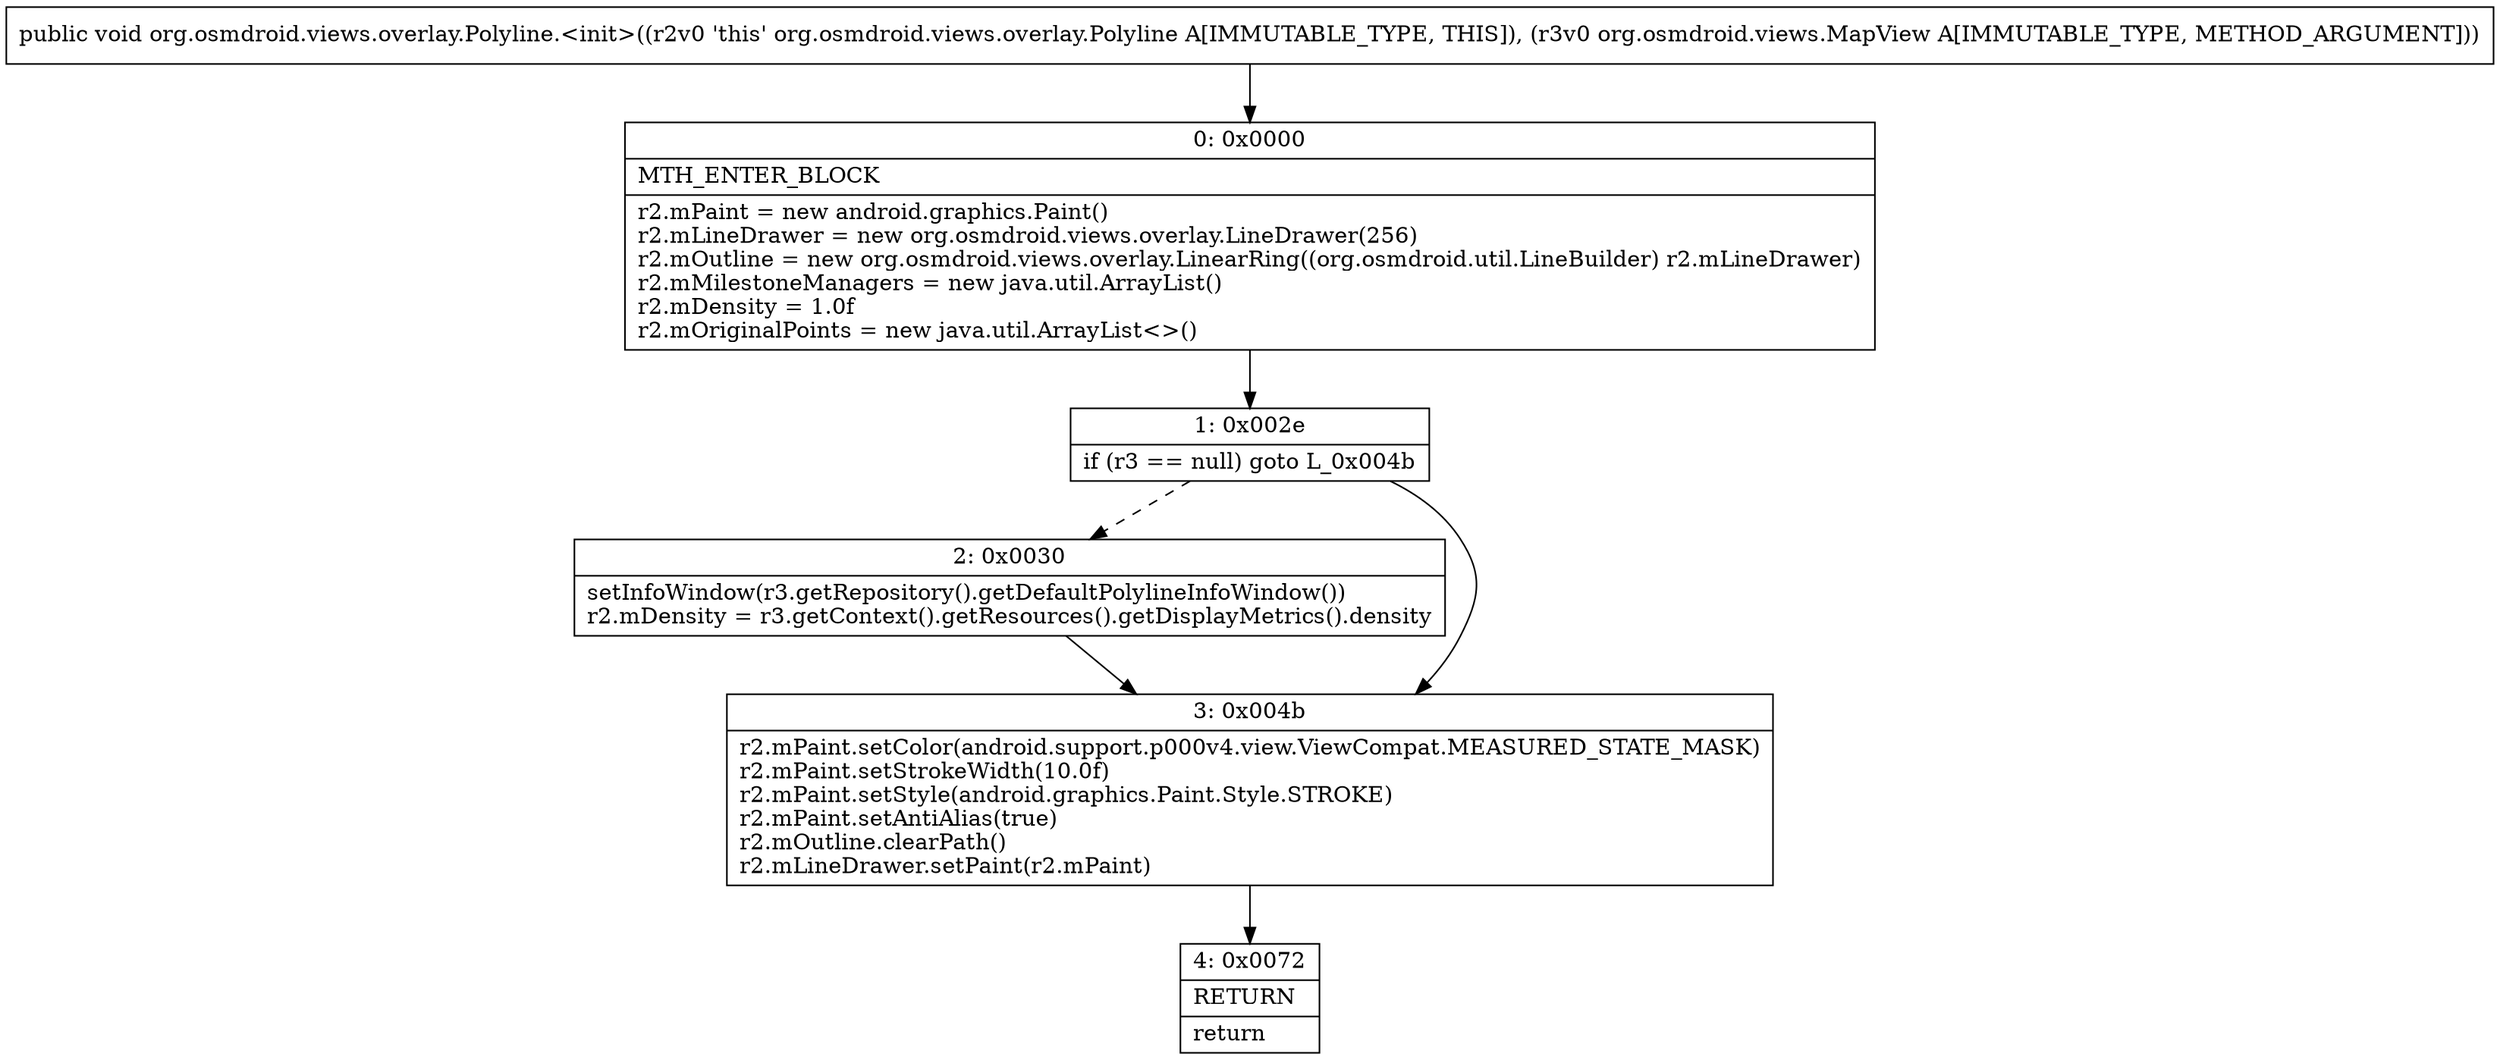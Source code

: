 digraph "CFG fororg.osmdroid.views.overlay.Polyline.\<init\>(Lorg\/osmdroid\/views\/MapView;)V" {
Node_0 [shape=record,label="{0\:\ 0x0000|MTH_ENTER_BLOCK\l|r2.mPaint = new android.graphics.Paint()\lr2.mLineDrawer = new org.osmdroid.views.overlay.LineDrawer(256)\lr2.mOutline = new org.osmdroid.views.overlay.LinearRing((org.osmdroid.util.LineBuilder) r2.mLineDrawer)\lr2.mMilestoneManagers = new java.util.ArrayList()\lr2.mDensity = 1.0f\lr2.mOriginalPoints = new java.util.ArrayList\<\>()\l}"];
Node_1 [shape=record,label="{1\:\ 0x002e|if (r3 == null) goto L_0x004b\l}"];
Node_2 [shape=record,label="{2\:\ 0x0030|setInfoWindow(r3.getRepository().getDefaultPolylineInfoWindow())\lr2.mDensity = r3.getContext().getResources().getDisplayMetrics().density\l}"];
Node_3 [shape=record,label="{3\:\ 0x004b|r2.mPaint.setColor(android.support.p000v4.view.ViewCompat.MEASURED_STATE_MASK)\lr2.mPaint.setStrokeWidth(10.0f)\lr2.mPaint.setStyle(android.graphics.Paint.Style.STROKE)\lr2.mPaint.setAntiAlias(true)\lr2.mOutline.clearPath()\lr2.mLineDrawer.setPaint(r2.mPaint)\l}"];
Node_4 [shape=record,label="{4\:\ 0x0072|RETURN\l|return\l}"];
MethodNode[shape=record,label="{public void org.osmdroid.views.overlay.Polyline.\<init\>((r2v0 'this' org.osmdroid.views.overlay.Polyline A[IMMUTABLE_TYPE, THIS]), (r3v0 org.osmdroid.views.MapView A[IMMUTABLE_TYPE, METHOD_ARGUMENT])) }"];
MethodNode -> Node_0;
Node_0 -> Node_1;
Node_1 -> Node_2[style=dashed];
Node_1 -> Node_3;
Node_2 -> Node_3;
Node_3 -> Node_4;
}

